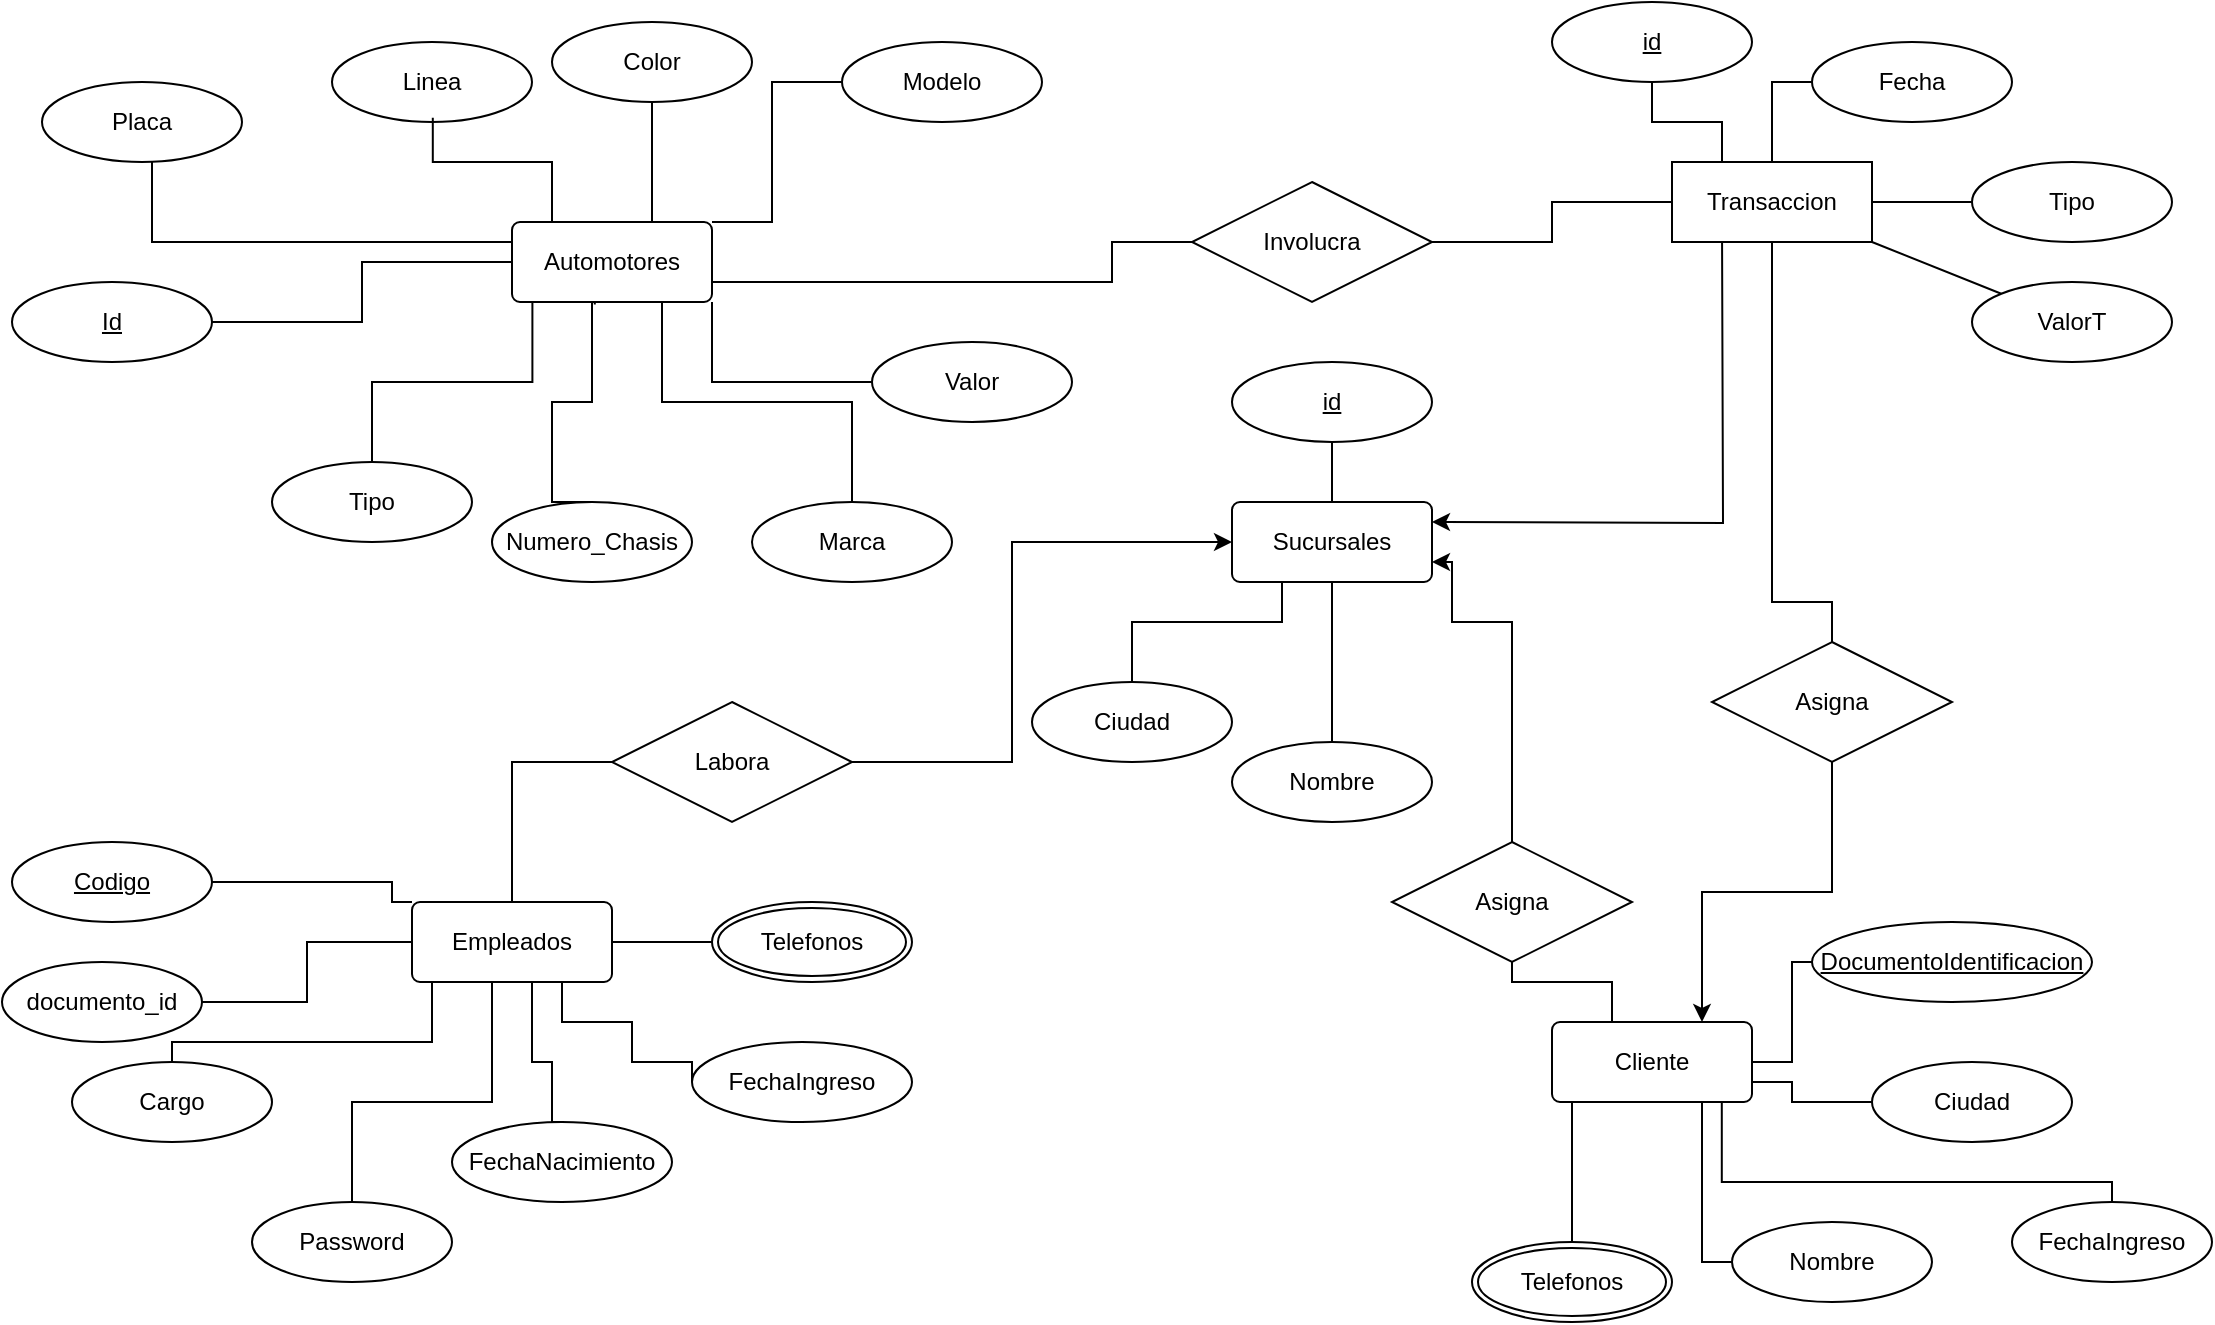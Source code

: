 <mxfile version="22.0.4" type="github">
  <diagram name="Page-1" id="lirOacD941ONzYD2INz7">
    <mxGraphModel dx="2284" dy="758" grid="1" gridSize="10" guides="1" tooltips="1" connect="1" arrows="1" fold="1" page="1" pageScale="1" pageWidth="850" pageHeight="1100" math="0" shadow="0">
      <root>
        <mxCell id="0" />
        <mxCell id="1" parent="0" />
        <mxCell id="EalYKJbWxJ6EaDQ2qeVK-46" style="edgeStyle=orthogonalEdgeStyle;rounded=0;orthogonalLoop=1;jettySize=auto;html=1;exitX=0.414;exitY=1.032;exitDx=0;exitDy=0;entryX=0.5;entryY=0;entryDx=0;entryDy=0;endArrow=none;endFill=0;exitPerimeter=0;" parent="1" source="EalYKJbWxJ6EaDQ2qeVK-1" target="EalYKJbWxJ6EaDQ2qeVK-37" edge="1">
          <mxGeometry relative="1" as="geometry">
            <Array as="points">
              <mxPoint x="-229" y="360" />
              <mxPoint x="-230" y="360" />
              <mxPoint x="-230" y="410" />
              <mxPoint x="-250" y="410" />
              <mxPoint x="-250" y="460" />
            </Array>
          </mxGeometry>
        </mxCell>
        <mxCell id="EalYKJbWxJ6EaDQ2qeVK-48" style="edgeStyle=orthogonalEdgeStyle;rounded=0;orthogonalLoop=1;jettySize=auto;html=1;exitX=0.5;exitY=0;exitDx=0;exitDy=0;endArrow=none;endFill=0;" parent="1" source="EalYKJbWxJ6EaDQ2qeVK-1" target="EalYKJbWxJ6EaDQ2qeVK-38" edge="1">
          <mxGeometry relative="1" as="geometry">
            <Array as="points">
              <mxPoint x="-200" y="320" />
            </Array>
          </mxGeometry>
        </mxCell>
        <mxCell id="EalYKJbWxJ6EaDQ2qeVK-53" style="edgeStyle=orthogonalEdgeStyle;rounded=0;orthogonalLoop=1;jettySize=auto;html=1;entryX=0;entryY=0.5;entryDx=0;entryDy=0;endArrow=none;endFill=0;exitX=1;exitY=0;exitDx=0;exitDy=0;" parent="1" source="EalYKJbWxJ6EaDQ2qeVK-1" target="EalYKJbWxJ6EaDQ2qeVK-36" edge="1">
          <mxGeometry relative="1" as="geometry">
            <Array as="points">
              <mxPoint x="-140" y="320" />
              <mxPoint x="-140" y="250" />
            </Array>
          </mxGeometry>
        </mxCell>
        <mxCell id="EalYKJbWxJ6EaDQ2qeVK-59" style="edgeStyle=orthogonalEdgeStyle;rounded=0;orthogonalLoop=1;jettySize=auto;html=1;exitX=0.102;exitY=0.982;exitDx=0;exitDy=0;entryX=0.5;entryY=0;entryDx=0;entryDy=0;exitPerimeter=0;endArrow=none;endFill=0;" parent="1" source="EalYKJbWxJ6EaDQ2qeVK-1" target="EalYKJbWxJ6EaDQ2qeVK-34" edge="1">
          <mxGeometry relative="1" as="geometry">
            <Array as="points">
              <mxPoint x="-260" y="400" />
              <mxPoint x="-340" y="400" />
            </Array>
          </mxGeometry>
        </mxCell>
        <mxCell id="dXdjhj7nVQLaCa5AJe95-10" style="edgeStyle=orthogonalEdgeStyle;rounded=0;orthogonalLoop=1;jettySize=auto;html=1;exitX=0.75;exitY=1;exitDx=0;exitDy=0;endArrow=none;endFill=0;" parent="1" source="EalYKJbWxJ6EaDQ2qeVK-1" target="dXdjhj7nVQLaCa5AJe95-11" edge="1">
          <mxGeometry relative="1" as="geometry">
            <mxPoint x="-120" y="460" as="targetPoint" />
          </mxGeometry>
        </mxCell>
        <mxCell id="EalYKJbWxJ6EaDQ2qeVK-1" value="Automotores" style="rounded=1;arcSize=10;whiteSpace=wrap;html=1;align=center;" parent="1" vertex="1">
          <mxGeometry x="-270" y="320" width="100" height="40" as="geometry" />
        </mxCell>
        <mxCell id="dXdjhj7nVQLaCa5AJe95-34" style="edgeStyle=orthogonalEdgeStyle;rounded=0;orthogonalLoop=1;jettySize=auto;html=1;entryX=0.25;entryY=1;entryDx=0;entryDy=0;startArrow=classic;startFill=1;endArrow=none;endFill=0;" parent="1" edge="1">
          <mxGeometry relative="1" as="geometry">
            <mxPoint x="190" y="470" as="sourcePoint" />
            <mxPoint x="335" y="320" as="targetPoint" />
          </mxGeometry>
        </mxCell>
        <mxCell id="dXdjhj7nVQLaCa5AJe95-35" style="edgeStyle=orthogonalEdgeStyle;rounded=0;orthogonalLoop=1;jettySize=auto;html=1;entryX=0.5;entryY=1;entryDx=0;entryDy=0;endArrow=none;endFill=0;" parent="1" source="EalYKJbWxJ6EaDQ2qeVK-2" target="EalYKJbWxJ6EaDQ2qeVK-7" edge="1">
          <mxGeometry relative="1" as="geometry" />
        </mxCell>
        <mxCell id="EalYKJbWxJ6EaDQ2qeVK-2" value="Sucursales" style="rounded=1;arcSize=10;whiteSpace=wrap;html=1;align=center;" parent="1" vertex="1">
          <mxGeometry x="90" y="460" width="100" height="40" as="geometry" />
        </mxCell>
        <mxCell id="EalYKJbWxJ6EaDQ2qeVK-13" style="edgeStyle=orthogonalEdgeStyle;rounded=0;orthogonalLoop=1;jettySize=auto;html=1;entryX=0;entryY=0.5;entryDx=0;entryDy=0;endArrow=none;endFill=0;" parent="1" source="EalYKJbWxJ6EaDQ2qeVK-3" target="EalYKJbWxJ6EaDQ2qeVK-12" edge="1">
          <mxGeometry relative="1" as="geometry">
            <Array as="points">
              <mxPoint x="370" y="740" />
            </Array>
          </mxGeometry>
        </mxCell>
        <mxCell id="EalYKJbWxJ6EaDQ2qeVK-16" style="edgeStyle=orthogonalEdgeStyle;rounded=0;orthogonalLoop=1;jettySize=auto;html=1;exitX=0.75;exitY=1;exitDx=0;exitDy=0;endArrow=none;endFill=0;" parent="1" source="EalYKJbWxJ6EaDQ2qeVK-3" target="EalYKJbWxJ6EaDQ2qeVK-11" edge="1">
          <mxGeometry relative="1" as="geometry">
            <Array as="points">
              <mxPoint x="325" y="840" />
            </Array>
          </mxGeometry>
        </mxCell>
        <mxCell id="EalYKJbWxJ6EaDQ2qeVK-17" style="edgeStyle=orthogonalEdgeStyle;rounded=0;orthogonalLoop=1;jettySize=auto;html=1;entryX=0;entryY=0.5;entryDx=0;entryDy=0;endArrow=none;endFill=0;" parent="1" source="EalYKJbWxJ6EaDQ2qeVK-3" target="EalYKJbWxJ6EaDQ2qeVK-14" edge="1">
          <mxGeometry relative="1" as="geometry">
            <Array as="points">
              <mxPoint x="370" y="750" />
              <mxPoint x="370" y="760" />
            </Array>
          </mxGeometry>
        </mxCell>
        <mxCell id="EalYKJbWxJ6EaDQ2qeVK-18" style="edgeStyle=orthogonalEdgeStyle;rounded=0;orthogonalLoop=1;jettySize=auto;html=1;exitX=0.25;exitY=1;exitDx=0;exitDy=0;endArrow=none;endFill=0;" parent="1" source="EalYKJbWxJ6EaDQ2qeVK-3" target="EalYKJbWxJ6EaDQ2qeVK-15" edge="1">
          <mxGeometry relative="1" as="geometry">
            <Array as="points">
              <mxPoint x="260" y="760" />
            </Array>
          </mxGeometry>
        </mxCell>
        <mxCell id="EalYKJbWxJ6EaDQ2qeVK-62" style="edgeStyle=orthogonalEdgeStyle;rounded=0;orthogonalLoop=1;jettySize=auto;html=1;entryX=0.5;entryY=1;entryDx=0;entryDy=0;endArrow=none;endFill=0;" parent="1" source="EalYKJbWxJ6EaDQ2qeVK-3" target="EalYKJbWxJ6EaDQ2qeVK-57" edge="1">
          <mxGeometry relative="1" as="geometry">
            <Array as="points">
              <mxPoint x="280" y="700" />
              <mxPoint x="230" y="700" />
            </Array>
          </mxGeometry>
        </mxCell>
        <mxCell id="dXdjhj7nVQLaCa5AJe95-22" style="edgeStyle=orthogonalEdgeStyle;rounded=0;orthogonalLoop=1;jettySize=auto;html=1;entryX=0.5;entryY=1;entryDx=0;entryDy=0;startArrow=none;startFill=0;endArrow=none;endFill=0;exitX=0.5;exitY=0;exitDx=0;exitDy=0;" parent="1" source="dXdjhj7nVQLaCa5AJe95-39" target="dXdjhj7nVQLaCa5AJe95-15" edge="1">
          <mxGeometry relative="1" as="geometry">
            <Array as="points">
              <mxPoint x="360" y="510" />
            </Array>
          </mxGeometry>
        </mxCell>
        <mxCell id="EalYKJbWxJ6EaDQ2qeVK-3" value="Cliente" style="rounded=1;arcSize=10;whiteSpace=wrap;html=1;align=center;" parent="1" vertex="1">
          <mxGeometry x="250" y="720" width="100" height="40" as="geometry" />
        </mxCell>
        <mxCell id="EalYKJbWxJ6EaDQ2qeVK-25" style="edgeStyle=orthogonalEdgeStyle;rounded=0;orthogonalLoop=1;jettySize=auto;html=1;exitX=0;exitY=0;exitDx=0;exitDy=0;entryX=1;entryY=0.5;entryDx=0;entryDy=0;endArrow=none;endFill=0;" parent="1" source="EalYKJbWxJ6EaDQ2qeVK-4" target="EalYKJbWxJ6EaDQ2qeVK-20" edge="1">
          <mxGeometry relative="1" as="geometry">
            <Array as="points">
              <mxPoint x="-330" y="660" />
              <mxPoint x="-330" y="650" />
            </Array>
          </mxGeometry>
        </mxCell>
        <mxCell id="EalYKJbWxJ6EaDQ2qeVK-27" style="edgeStyle=orthogonalEdgeStyle;rounded=0;orthogonalLoop=1;jettySize=auto;html=1;endArrow=none;endFill=0;entryX=0.5;entryY=0;entryDx=0;entryDy=0;" parent="1" target="EalYKJbWxJ6EaDQ2qeVK-21" edge="1">
          <mxGeometry relative="1" as="geometry">
            <Array as="points">
              <mxPoint x="-310" y="700" />
              <mxPoint x="-310" y="730" />
              <mxPoint x="-440" y="730" />
              <mxPoint x="-440" y="760" />
            </Array>
            <mxPoint x="-300" y="700" as="sourcePoint" />
          </mxGeometry>
        </mxCell>
        <mxCell id="EalYKJbWxJ6EaDQ2qeVK-28" style="edgeStyle=orthogonalEdgeStyle;rounded=0;orthogonalLoop=1;jettySize=auto;html=1;endArrow=none;endFill=0;entryX=0.5;entryY=0;entryDx=0;entryDy=0;" parent="1" source="EalYKJbWxJ6EaDQ2qeVK-4" target="EalYKJbWxJ6EaDQ2qeVK-23" edge="1">
          <mxGeometry relative="1" as="geometry">
            <Array as="points">
              <mxPoint x="-260" y="740" />
              <mxPoint x="-250" y="740" />
              <mxPoint x="-250" y="770" />
            </Array>
          </mxGeometry>
        </mxCell>
        <mxCell id="EalYKJbWxJ6EaDQ2qeVK-29" style="edgeStyle=orthogonalEdgeStyle;rounded=0;orthogonalLoop=1;jettySize=auto;html=1;exitX=0.75;exitY=1;exitDx=0;exitDy=0;entryX=0;entryY=0.5;entryDx=0;entryDy=0;endArrow=none;endFill=0;" parent="1" source="EalYKJbWxJ6EaDQ2qeVK-4" target="EalYKJbWxJ6EaDQ2qeVK-24" edge="1">
          <mxGeometry relative="1" as="geometry">
            <Array as="points">
              <mxPoint x="-245" y="720" />
              <mxPoint x="-210" y="720" />
              <mxPoint x="-210" y="740" />
            </Array>
          </mxGeometry>
        </mxCell>
        <mxCell id="EalYKJbWxJ6EaDQ2qeVK-30" style="edgeStyle=orthogonalEdgeStyle;rounded=0;orthogonalLoop=1;jettySize=auto;html=1;entryX=0;entryY=0.5;entryDx=0;entryDy=0;endArrow=none;endFill=0;" parent="1" source="EalYKJbWxJ6EaDQ2qeVK-4" target="EalYKJbWxJ6EaDQ2qeVK-22" edge="1">
          <mxGeometry relative="1" as="geometry" />
        </mxCell>
        <mxCell id="EalYKJbWxJ6EaDQ2qeVK-60" style="edgeStyle=orthogonalEdgeStyle;rounded=0;orthogonalLoop=1;jettySize=auto;html=1;entryX=0;entryY=0.5;entryDx=0;entryDy=0;endArrow=none;endFill=0;startArrow=none;startFill=0;" parent="1" source="EalYKJbWxJ6EaDQ2qeVK-4" target="EalYKJbWxJ6EaDQ2qeVK-56" edge="1">
          <mxGeometry relative="1" as="geometry" />
        </mxCell>
        <mxCell id="XzzlkpM41M3VihHKka5Q-1" style="edgeStyle=orthogonalEdgeStyle;rounded=0;orthogonalLoop=1;jettySize=auto;html=1;entryX=0.5;entryY=0;entryDx=0;entryDy=0;endArrow=none;endFill=0;" parent="1" source="EalYKJbWxJ6EaDQ2qeVK-4" target="XzzlkpM41M3VihHKka5Q-2" edge="1">
          <mxGeometry relative="1" as="geometry">
            <mxPoint x="-350" y="810" as="targetPoint" />
            <Array as="points">
              <mxPoint x="-280" y="760" />
              <mxPoint x="-350" y="760" />
            </Array>
          </mxGeometry>
        </mxCell>
        <mxCell id="EalYKJbWxJ6EaDQ2qeVK-4" value="Empleados" style="rounded=1;arcSize=10;whiteSpace=wrap;html=1;align=center;" parent="1" vertex="1">
          <mxGeometry x="-320" y="660" width="100" height="40" as="geometry" />
        </mxCell>
        <mxCell id="EalYKJbWxJ6EaDQ2qeVK-7" value="id" style="ellipse;whiteSpace=wrap;html=1;align=center;fontStyle=4;" parent="1" vertex="1">
          <mxGeometry x="90" y="390" width="100" height="40" as="geometry" />
        </mxCell>
        <mxCell id="dXdjhj7nVQLaCa5AJe95-38" style="edgeStyle=orthogonalEdgeStyle;rounded=0;orthogonalLoop=1;jettySize=auto;html=1;exitX=0.5;exitY=0;exitDx=0;exitDy=0;entryX=0.5;entryY=1;entryDx=0;entryDy=0;endArrow=none;endFill=0;" parent="1" source="EalYKJbWxJ6EaDQ2qeVK-8" target="EalYKJbWxJ6EaDQ2qeVK-2" edge="1">
          <mxGeometry relative="1" as="geometry" />
        </mxCell>
        <mxCell id="EalYKJbWxJ6EaDQ2qeVK-8" value="Nombre" style="ellipse;whiteSpace=wrap;html=1;align=center;" parent="1" vertex="1">
          <mxGeometry x="90" y="580" width="100" height="40" as="geometry" />
        </mxCell>
        <mxCell id="EalYKJbWxJ6EaDQ2qeVK-11" value="Nombre" style="ellipse;whiteSpace=wrap;html=1;align=center;" parent="1" vertex="1">
          <mxGeometry x="340" y="820" width="100" height="40" as="geometry" />
        </mxCell>
        <mxCell id="EalYKJbWxJ6EaDQ2qeVK-12" value="DocumentoIdentificacion" style="ellipse;whiteSpace=wrap;html=1;align=center;fontStyle=4;" parent="1" vertex="1">
          <mxGeometry x="380" y="670" width="140" height="40" as="geometry" />
        </mxCell>
        <mxCell id="EalYKJbWxJ6EaDQ2qeVK-14" value="Ciudad" style="ellipse;whiteSpace=wrap;html=1;align=center;" parent="1" vertex="1">
          <mxGeometry x="410" y="740" width="100" height="40" as="geometry" />
        </mxCell>
        <mxCell id="EalYKJbWxJ6EaDQ2qeVK-15" value="Telefonos" style="ellipse;shape=doubleEllipse;margin=3;whiteSpace=wrap;html=1;align=center;" parent="1" vertex="1">
          <mxGeometry x="210" y="830" width="100" height="40" as="geometry" />
        </mxCell>
        <mxCell id="EalYKJbWxJ6EaDQ2qeVK-20" value="Codigo" style="ellipse;whiteSpace=wrap;html=1;align=center;fontStyle=4;" parent="1" vertex="1">
          <mxGeometry x="-520" y="630" width="100" height="40" as="geometry" />
        </mxCell>
        <mxCell id="EalYKJbWxJ6EaDQ2qeVK-21" value="Cargo" style="ellipse;whiteSpace=wrap;html=1;align=center;" parent="1" vertex="1">
          <mxGeometry x="-490" y="740" width="100" height="40" as="geometry" />
        </mxCell>
        <mxCell id="EalYKJbWxJ6EaDQ2qeVK-22" value="Telefonos" style="ellipse;shape=doubleEllipse;margin=3;whiteSpace=wrap;html=1;align=center;" parent="1" vertex="1">
          <mxGeometry x="-170" y="660" width="100" height="40" as="geometry" />
        </mxCell>
        <mxCell id="EalYKJbWxJ6EaDQ2qeVK-23" value="FechaNacimiento" style="ellipse;whiteSpace=wrap;html=1;align=center;" parent="1" vertex="1">
          <mxGeometry x="-300" y="770" width="110" height="40" as="geometry" />
        </mxCell>
        <mxCell id="EalYKJbWxJ6EaDQ2qeVK-24" value="FechaIngreso" style="ellipse;whiteSpace=wrap;html=1;align=center;" parent="1" vertex="1">
          <mxGeometry x="-180" y="730" width="110" height="40" as="geometry" />
        </mxCell>
        <mxCell id="EalYKJbWxJ6EaDQ2qeVK-26" style="edgeStyle=orthogonalEdgeStyle;rounded=0;orthogonalLoop=1;jettySize=auto;html=1;exitX=0;exitY=0.5;exitDx=0;exitDy=0;endArrow=none;endFill=0;" parent="1" source="EalYKJbWxJ6EaDQ2qeVK-4" target="wq7078pcpaZ9PE_BaScJ-5" edge="1">
          <mxGeometry relative="1" as="geometry">
            <mxPoint x="-403.22" y="707.12" as="targetPoint" />
          </mxGeometry>
        </mxCell>
        <mxCell id="EalYKJbWxJ6EaDQ2qeVK-34" value="Tipo" style="ellipse;whiteSpace=wrap;html=1;align=center;" parent="1" vertex="1">
          <mxGeometry x="-390" y="440" width="100" height="40" as="geometry" />
        </mxCell>
        <mxCell id="EalYKJbWxJ6EaDQ2qeVK-36" value="Modelo" style="ellipse;whiteSpace=wrap;html=1;align=center;" parent="1" vertex="1">
          <mxGeometry x="-105" y="230" width="100" height="40" as="geometry" />
        </mxCell>
        <mxCell id="EalYKJbWxJ6EaDQ2qeVK-37" value="Numero_Chasis" style="ellipse;whiteSpace=wrap;html=1;align=center;" parent="1" vertex="1">
          <mxGeometry x="-280" y="460" width="100" height="40" as="geometry" />
        </mxCell>
        <mxCell id="EalYKJbWxJ6EaDQ2qeVK-38" value="Color" style="ellipse;whiteSpace=wrap;html=1;align=center;" parent="1" vertex="1">
          <mxGeometry x="-250" y="220" width="100" height="40" as="geometry" />
        </mxCell>
        <mxCell id="EalYKJbWxJ6EaDQ2qeVK-40" value="Linea" style="ellipse;whiteSpace=wrap;html=1;align=center;" parent="1" vertex="1">
          <mxGeometry x="-360" y="230" width="100" height="40" as="geometry" />
        </mxCell>
        <mxCell id="wq7078pcpaZ9PE_BaScJ-4" style="edgeStyle=orthogonalEdgeStyle;rounded=0;orthogonalLoop=1;jettySize=auto;html=1;endArrow=none;endFill=0;" edge="1" parent="1" source="EalYKJbWxJ6EaDQ2qeVK-44" target="EalYKJbWxJ6EaDQ2qeVK-1">
          <mxGeometry relative="1" as="geometry" />
        </mxCell>
        <mxCell id="EalYKJbWxJ6EaDQ2qeVK-44" value="Id" style="ellipse;whiteSpace=wrap;html=1;align=center;fontStyle=4;" parent="1" vertex="1">
          <mxGeometry x="-520" y="350" width="100" height="40" as="geometry" />
        </mxCell>
        <mxCell id="EalYKJbWxJ6EaDQ2qeVK-52" style="edgeStyle=orthogonalEdgeStyle;rounded=0;orthogonalLoop=1;jettySize=auto;html=1;entryX=0.504;entryY=0.948;entryDx=0;entryDy=0;entryPerimeter=0;endArrow=none;endFill=0;" parent="1" source="EalYKJbWxJ6EaDQ2qeVK-1" target="EalYKJbWxJ6EaDQ2qeVK-40" edge="1">
          <mxGeometry relative="1" as="geometry">
            <Array as="points">
              <mxPoint x="-250" y="290" />
              <mxPoint x="-310" y="290" />
            </Array>
          </mxGeometry>
        </mxCell>
        <mxCell id="EalYKJbWxJ6EaDQ2qeVK-61" style="edgeStyle=orthogonalEdgeStyle;rounded=0;orthogonalLoop=1;jettySize=auto;html=1;endArrow=classic;endFill=1;" parent="1" source="EalYKJbWxJ6EaDQ2qeVK-56" target="EalYKJbWxJ6EaDQ2qeVK-2" edge="1">
          <mxGeometry relative="1" as="geometry">
            <Array as="points">
              <mxPoint x="-20" y="590" />
              <mxPoint x="-20" y="480" />
            </Array>
          </mxGeometry>
        </mxCell>
        <mxCell id="EalYKJbWxJ6EaDQ2qeVK-56" value="Labora" style="shape=rhombus;perimeter=rhombusPerimeter;whiteSpace=wrap;html=1;align=center;" parent="1" vertex="1">
          <mxGeometry x="-220" y="560" width="120" height="60" as="geometry" />
        </mxCell>
        <mxCell id="EalYKJbWxJ6EaDQ2qeVK-63" style="edgeStyle=orthogonalEdgeStyle;rounded=0;orthogonalLoop=1;jettySize=auto;html=1;entryX=1;entryY=0.75;entryDx=0;entryDy=0;endArrow=classic;endFill=1;exitX=0.5;exitY=0;exitDx=0;exitDy=0;" parent="1" source="EalYKJbWxJ6EaDQ2qeVK-57" target="EalYKJbWxJ6EaDQ2qeVK-2" edge="1">
          <mxGeometry relative="1" as="geometry">
            <Array as="points">
              <mxPoint x="230" y="520" />
              <mxPoint x="200" y="520" />
              <mxPoint x="200" y="490" />
            </Array>
          </mxGeometry>
        </mxCell>
        <mxCell id="EalYKJbWxJ6EaDQ2qeVK-57" value="Asigna" style="shape=rhombus;perimeter=rhombusPerimeter;whiteSpace=wrap;html=1;align=center;" parent="1" vertex="1">
          <mxGeometry x="170" y="630" width="120" height="60" as="geometry" />
        </mxCell>
        <mxCell id="dXdjhj7nVQLaCa5AJe95-8" value="FechaIngreso" style="ellipse;whiteSpace=wrap;html=1;align=center;" parent="1" vertex="1">
          <mxGeometry x="480" y="810" width="100" height="40" as="geometry" />
        </mxCell>
        <mxCell id="dXdjhj7nVQLaCa5AJe95-9" style="edgeStyle=orthogonalEdgeStyle;rounded=0;orthogonalLoop=1;jettySize=auto;html=1;entryX=0.849;entryY=0.99;entryDx=0;entryDy=0;entryPerimeter=0;endArrow=none;endFill=0;" parent="1" source="dXdjhj7nVQLaCa5AJe95-8" target="EalYKJbWxJ6EaDQ2qeVK-3" edge="1">
          <mxGeometry relative="1" as="geometry">
            <Array as="points">
              <mxPoint x="530" y="800" />
              <mxPoint x="335" y="800" />
            </Array>
          </mxGeometry>
        </mxCell>
        <mxCell id="dXdjhj7nVQLaCa5AJe95-11" value="Marca" style="ellipse;whiteSpace=wrap;html=1;align=center;" parent="1" vertex="1">
          <mxGeometry x="-150" y="460" width="100" height="40" as="geometry" />
        </mxCell>
        <mxCell id="dXdjhj7nVQLaCa5AJe95-37" style="edgeStyle=orthogonalEdgeStyle;rounded=0;orthogonalLoop=1;jettySize=auto;html=1;exitX=0.5;exitY=0;exitDx=0;exitDy=0;entryX=0.25;entryY=1;entryDx=0;entryDy=0;endArrow=none;endFill=0;" parent="1" target="EalYKJbWxJ6EaDQ2qeVK-2" edge="1">
          <mxGeometry relative="1" as="geometry">
            <mxPoint x="40" y="560" as="sourcePoint" />
            <mxPoint x="109.6" y="508.88" as="targetPoint" />
            <Array as="points">
              <mxPoint x="40" y="520" />
              <mxPoint x="115" y="520" />
            </Array>
          </mxGeometry>
        </mxCell>
        <mxCell id="dXdjhj7nVQLaCa5AJe95-13" value="Ciudad" style="ellipse;whiteSpace=wrap;html=1;align=center;" parent="1" vertex="1">
          <mxGeometry x="-10" y="550" width="100" height="40" as="geometry" />
        </mxCell>
        <mxCell id="dXdjhj7nVQLaCa5AJe95-23" style="edgeStyle=orthogonalEdgeStyle;rounded=0;orthogonalLoop=1;jettySize=auto;html=1;entryX=1;entryY=0.5;entryDx=0;entryDy=0;endArrow=none;endFill=0;" parent="1" source="dXdjhj7nVQLaCa5AJe95-15" target="dXdjhj7nVQLaCa5AJe95-32" edge="1">
          <mxGeometry relative="1" as="geometry" />
        </mxCell>
        <mxCell id="dXdjhj7nVQLaCa5AJe95-26" style="edgeStyle=orthogonalEdgeStyle;rounded=0;orthogonalLoop=1;jettySize=auto;html=1;exitX=0.25;exitY=0;exitDx=0;exitDy=0;entryX=0.5;entryY=1;entryDx=0;entryDy=0;endArrow=none;endFill=0;" parent="1" source="dXdjhj7nVQLaCa5AJe95-15" target="dXdjhj7nVQLaCa5AJe95-19" edge="1">
          <mxGeometry relative="1" as="geometry">
            <Array as="points">
              <mxPoint x="335" y="270" />
            </Array>
          </mxGeometry>
        </mxCell>
        <mxCell id="dXdjhj7nVQLaCa5AJe95-27" style="edgeStyle=orthogonalEdgeStyle;rounded=0;orthogonalLoop=1;jettySize=auto;html=1;entryX=0;entryY=0.5;entryDx=0;entryDy=0;endArrow=none;endFill=0;" parent="1" source="dXdjhj7nVQLaCa5AJe95-15" target="dXdjhj7nVQLaCa5AJe95-16" edge="1">
          <mxGeometry relative="1" as="geometry" />
        </mxCell>
        <mxCell id="dXdjhj7nVQLaCa5AJe95-28" style="edgeStyle=orthogonalEdgeStyle;rounded=0;orthogonalLoop=1;jettySize=auto;html=1;entryX=0;entryY=0.5;entryDx=0;entryDy=0;endArrow=none;endFill=0;" parent="1" source="dXdjhj7nVQLaCa5AJe95-15" target="dXdjhj7nVQLaCa5AJe95-17" edge="1">
          <mxGeometry relative="1" as="geometry" />
        </mxCell>
        <mxCell id="wq7078pcpaZ9PE_BaScJ-14" style="rounded=0;orthogonalLoop=1;jettySize=auto;html=1;endArrow=none;endFill=0;" edge="1" parent="1" source="dXdjhj7nVQLaCa5AJe95-15" target="wq7078pcpaZ9PE_BaScJ-13">
          <mxGeometry relative="1" as="geometry" />
        </mxCell>
        <mxCell id="dXdjhj7nVQLaCa5AJe95-15" value="Transaccion" style="whiteSpace=wrap;html=1;align=center;" parent="1" vertex="1">
          <mxGeometry x="310" y="290" width="100" height="40" as="geometry" />
        </mxCell>
        <mxCell id="dXdjhj7nVQLaCa5AJe95-16" value="Fecha" style="ellipse;whiteSpace=wrap;html=1;align=center;" parent="1" vertex="1">
          <mxGeometry x="380" y="230" width="100" height="40" as="geometry" />
        </mxCell>
        <mxCell id="dXdjhj7nVQLaCa5AJe95-17" value="Tipo" style="ellipse;whiteSpace=wrap;html=1;align=center;" parent="1" vertex="1">
          <mxGeometry x="460" y="290" width="100" height="40" as="geometry" />
        </mxCell>
        <mxCell id="wq7078pcpaZ9PE_BaScJ-11" style="edgeStyle=orthogonalEdgeStyle;rounded=0;orthogonalLoop=1;jettySize=auto;html=1;endArrow=none;endFill=0;" edge="1" parent="1" source="dXdjhj7nVQLaCa5AJe95-18" target="EalYKJbWxJ6EaDQ2qeVK-1">
          <mxGeometry relative="1" as="geometry">
            <Array as="points">
              <mxPoint x="-170" y="400" />
            </Array>
          </mxGeometry>
        </mxCell>
        <mxCell id="dXdjhj7nVQLaCa5AJe95-18" value="Valor" style="ellipse;whiteSpace=wrap;html=1;align=center;" parent="1" vertex="1">
          <mxGeometry x="-90" y="380" width="100" height="40" as="geometry" />
        </mxCell>
        <mxCell id="dXdjhj7nVQLaCa5AJe95-19" value="id" style="ellipse;whiteSpace=wrap;html=1;align=center;fontStyle=4;" parent="1" vertex="1">
          <mxGeometry x="250" y="210" width="100" height="40" as="geometry" />
        </mxCell>
        <mxCell id="dXdjhj7nVQLaCa5AJe95-33" style="edgeStyle=orthogonalEdgeStyle;rounded=0;orthogonalLoop=1;jettySize=auto;html=1;entryX=1;entryY=0.75;entryDx=0;entryDy=0;endArrow=none;endFill=0;" parent="1" source="dXdjhj7nVQLaCa5AJe95-32" target="EalYKJbWxJ6EaDQ2qeVK-1" edge="1">
          <mxGeometry relative="1" as="geometry">
            <Array as="points">
              <mxPoint x="30" y="330" />
              <mxPoint x="30" y="350" />
            </Array>
            <mxPoint x="60" y="300" as="sourcePoint" />
          </mxGeometry>
        </mxCell>
        <mxCell id="dXdjhj7nVQLaCa5AJe95-32" value="Involucra" style="shape=rhombus;perimeter=rhombusPerimeter;whiteSpace=wrap;html=1;align=center;" parent="1" vertex="1">
          <mxGeometry x="70" y="300" width="120" height="60" as="geometry" />
        </mxCell>
        <mxCell id="dXdjhj7nVQLaCa5AJe95-40" style="edgeStyle=orthogonalEdgeStyle;rounded=0;orthogonalLoop=1;jettySize=auto;html=1;entryX=0.75;entryY=0;entryDx=0;entryDy=0;" parent="1" source="dXdjhj7nVQLaCa5AJe95-39" target="EalYKJbWxJ6EaDQ2qeVK-3" edge="1">
          <mxGeometry relative="1" as="geometry">
            <Array as="points">
              <mxPoint x="390" y="655" />
              <mxPoint x="325" y="655" />
            </Array>
          </mxGeometry>
        </mxCell>
        <mxCell id="dXdjhj7nVQLaCa5AJe95-39" value="Asigna" style="shape=rhombus;perimeter=rhombusPerimeter;whiteSpace=wrap;html=1;align=center;" parent="1" vertex="1">
          <mxGeometry x="330" y="530" width="120" height="60" as="geometry" />
        </mxCell>
        <mxCell id="XzzlkpM41M3VihHKka5Q-2" value="Password" style="ellipse;whiteSpace=wrap;html=1;align=center;" parent="1" vertex="1">
          <mxGeometry x="-400" y="810" width="100" height="40" as="geometry" />
        </mxCell>
        <mxCell id="wq7078pcpaZ9PE_BaScJ-3" style="edgeStyle=orthogonalEdgeStyle;rounded=0;orthogonalLoop=1;jettySize=auto;html=1;endArrow=none;endFill=0;" edge="1" parent="1" source="wq7078pcpaZ9PE_BaScJ-1" target="EalYKJbWxJ6EaDQ2qeVK-1">
          <mxGeometry relative="1" as="geometry">
            <Array as="points">
              <mxPoint x="-450" y="330" />
            </Array>
          </mxGeometry>
        </mxCell>
        <mxCell id="wq7078pcpaZ9PE_BaScJ-1" value="Placa" style="ellipse;whiteSpace=wrap;html=1;align=center;" vertex="1" parent="1">
          <mxGeometry x="-505" y="250" width="100" height="40" as="geometry" />
        </mxCell>
        <mxCell id="wq7078pcpaZ9PE_BaScJ-5" value="documento_id" style="ellipse;whiteSpace=wrap;html=1;align=center;" vertex="1" parent="1">
          <mxGeometry x="-525" y="690" width="100" height="40" as="geometry" />
        </mxCell>
        <mxCell id="wq7078pcpaZ9PE_BaScJ-13" value="ValorT" style="ellipse;whiteSpace=wrap;html=1;align=center;" vertex="1" parent="1">
          <mxGeometry x="460" y="350" width="100" height="40" as="geometry" />
        </mxCell>
      </root>
    </mxGraphModel>
  </diagram>
</mxfile>

